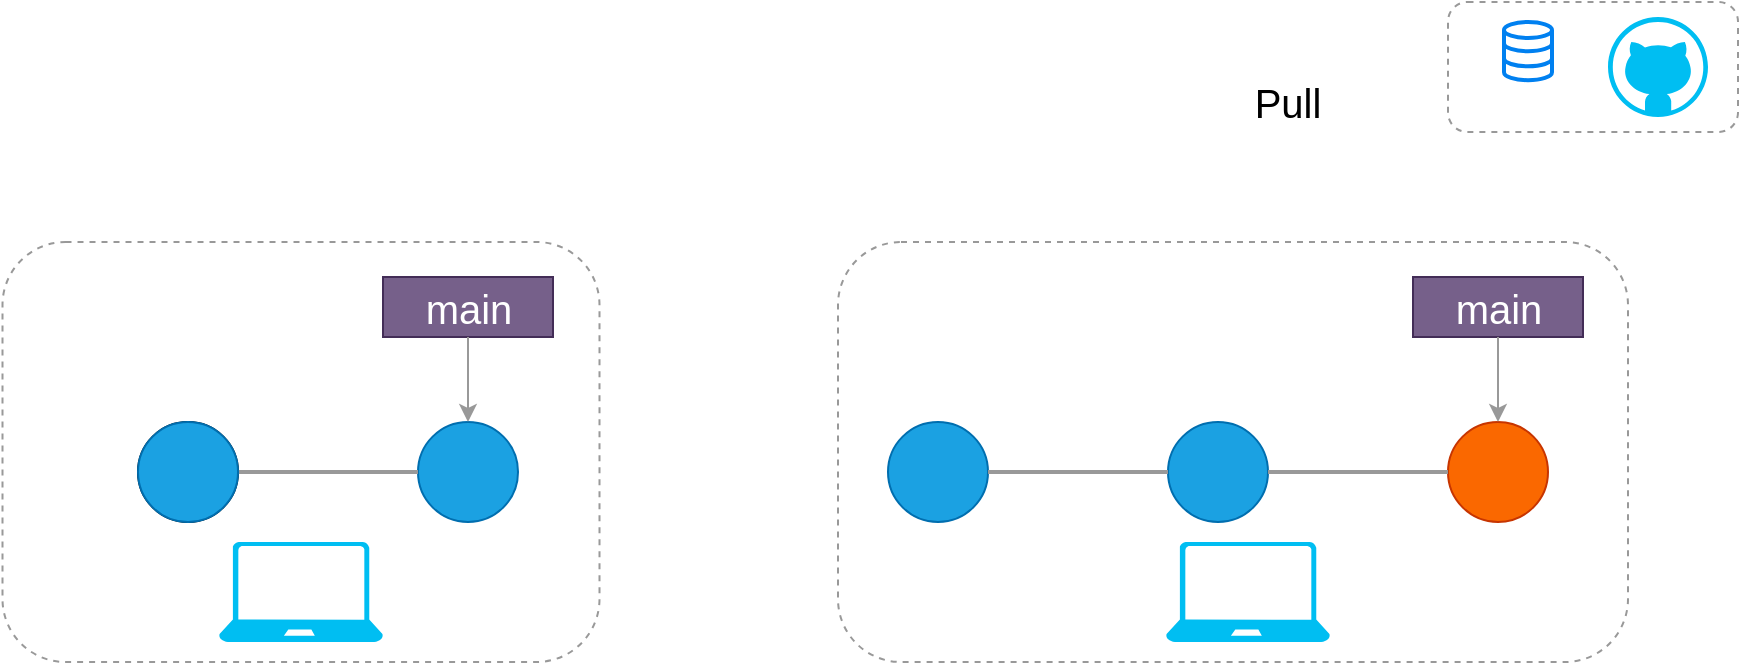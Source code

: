 <mxfile>
    <diagram id="IfLHUx48lMtrKZSRZWQj" name="Page-1">
        <mxGraphModel dx="939" dy="453" grid="1" gridSize="10" guides="1" tooltips="1" connect="1" arrows="1" fold="1" page="1" pageScale="1" pageWidth="850" pageHeight="1100" math="0" shadow="0">
            <root>
                <mxCell id="0"/>
                <mxCell id="1" parent="0"/>
                <mxCell id="5" value="" style="ellipse;whiteSpace=wrap;html=1;aspect=fixed;fillColor=#1ba1e2;fontColor=#ffffff;strokeColor=#006EAF;" parent="1" vertex="1">
                    <mxGeometry x="445" y="360" width="50" height="50" as="geometry"/>
                </mxCell>
                <mxCell id="6" value="" style="ellipse;whiteSpace=wrap;html=1;aspect=fixed;fillColor=#1ba1e2;fontColor=#ffffff;strokeColor=#006EAF;" parent="1" vertex="1">
                    <mxGeometry x="585" y="360" width="50" height="50" as="geometry"/>
                </mxCell>
                <mxCell id="7" value="" style="ellipse;whiteSpace=wrap;html=1;aspect=fixed;fontColor=#000000;strokeColor=#C73500;fillColor=#fa6800;" parent="1" vertex="1">
                    <mxGeometry x="725" y="360" width="50" height="50" as="geometry"/>
                </mxCell>
                <mxCell id="8" value="" style="endArrow=none;html=1;entryX=0;entryY=0.5;entryDx=0;entryDy=0;exitX=1;exitY=0.5;exitDx=0;exitDy=0;strokeColor=#999999;strokeWidth=2;" parent="1" source="5" target="6" edge="1">
                    <mxGeometry width="50" height="50" relative="1" as="geometry">
                        <mxPoint x="405" y="490" as="sourcePoint"/>
                        <mxPoint x="455" y="440" as="targetPoint"/>
                    </mxGeometry>
                </mxCell>
                <mxCell id="9" value="" style="endArrow=none;html=1;entryX=0;entryY=0.5;entryDx=0;entryDy=0;exitX=1;exitY=0.5;exitDx=0;exitDy=0;strokeColor=#999999;strokeWidth=2;" parent="1" source="6" target="7" edge="1">
                    <mxGeometry width="50" height="50" relative="1" as="geometry">
                        <mxPoint x="405" y="490" as="sourcePoint"/>
                        <mxPoint x="455" y="440" as="targetPoint"/>
                    </mxGeometry>
                </mxCell>
                <mxCell id="10" value="" style="ellipse;whiteSpace=wrap;html=1;aspect=fixed;fillColor=#647687;fontColor=#ffffff;strokeColor=#000000;" parent="1" vertex="1">
                    <mxGeometry x="70" y="360" width="50" height="50" as="geometry"/>
                </mxCell>
                <mxCell id="11" value="" style="ellipse;whiteSpace=wrap;html=1;aspect=fixed;fillColor=#1ba1e2;fontColor=#ffffff;strokeColor=#006EAF;" parent="1" vertex="1">
                    <mxGeometry x="210" y="360" width="50" height="50" as="geometry"/>
                </mxCell>
                <mxCell id="12" value="" style="endArrow=none;html=1;entryX=0;entryY=0.5;entryDx=0;entryDy=0;exitX=1;exitY=0.5;exitDx=0;exitDy=0;strokeColor=#999999;strokeWidth=2;" parent="1" source="10" target="11" edge="1">
                    <mxGeometry width="50" height="50" relative="1" as="geometry">
                        <mxPoint x="30" y="490" as="sourcePoint"/>
                        <mxPoint x="80" y="440" as="targetPoint"/>
                    </mxGeometry>
                </mxCell>
                <mxCell id="14" value="HEAD" style="rounded=0;whiteSpace=wrap;html=1;fontSize=20;fillColor=none;strokeColor=#FFFFFF;fontColor=#FFFFFF;" parent="1" vertex="1">
                    <mxGeometry x="20" y="280" width="80" height="45" as="geometry"/>
                </mxCell>
                <mxCell id="15" value="" style="shape=flexArrow;endArrow=classic;html=1;fontSize=20;labelBackgroundColor=none;fontColor=#FFFFFF;strokeColor=#FFFFFF;" parent="1" edge="1">
                    <mxGeometry width="50" height="50" relative="1" as="geometry">
                        <mxPoint x="120" y="302" as="sourcePoint"/>
                        <mxPoint x="180" y="302" as="targetPoint"/>
                    </mxGeometry>
                </mxCell>
                <mxCell id="16" value="main" style="rounded=1;whiteSpace=wrap;html=1;fillColor=#76608a;strokeColor=#432D57;fontColor=#ffffff;fontSize=20;arcSize=0;" parent="1" vertex="1">
                    <mxGeometry x="192.5" y="287.5" width="85" height="30" as="geometry"/>
                </mxCell>
                <mxCell id="17" value="" style="endArrow=classic;html=1;fontSize=20;exitX=0.5;exitY=1;exitDx=0;exitDy=0;entryX=0.5;entryY=0;entryDx=0;entryDy=0;strokeColor=#999999;" parent="1" source="16" edge="1">
                    <mxGeometry width="50" height="50" relative="1" as="geometry">
                        <mxPoint x="200" y="350" as="sourcePoint"/>
                        <mxPoint x="235" y="360" as="targetPoint"/>
                    </mxGeometry>
                </mxCell>
                <mxCell id="19" value="" style="verticalLabelPosition=bottom;html=1;verticalAlign=top;align=center;strokeColor=none;fillColor=#00BEF2;shape=mxgraph.azure.laptop;pointerEvents=1;fontSize=15;" parent="1" vertex="1">
                    <mxGeometry x="110.5" y="420" width="82" height="50" as="geometry"/>
                </mxCell>
                <mxCell id="21" value="" style="verticalLabelPosition=bottom;html=1;verticalAlign=top;align=center;strokeColor=none;fillColor=#00BEF2;shape=mxgraph.azure.laptop;pointerEvents=1;fontSize=15;" parent="1" vertex="1">
                    <mxGeometry x="584" y="420" width="82" height="50" as="geometry"/>
                </mxCell>
                <mxCell id="28" value="HEAD" style="rounded=0;whiteSpace=wrap;html=1;fontSize=20;fillColor=none;fontColor=#FFFFFF;strokeColor=#FFFFFF;" parent="1" vertex="1">
                    <mxGeometry x="535" y="280" width="80" height="45" as="geometry"/>
                </mxCell>
                <mxCell id="29" value="" style="shape=flexArrow;endArrow=classic;html=1;fontSize=20;strokeColor=#FFFFFF;" parent="1" edge="1">
                    <mxGeometry width="50" height="50" relative="1" as="geometry">
                        <mxPoint x="635" y="302" as="sourcePoint"/>
                        <mxPoint x="695" y="302" as="targetPoint"/>
                    </mxGeometry>
                </mxCell>
                <mxCell id="30" value="main" style="rounded=1;whiteSpace=wrap;html=1;fillColor=#76608a;strokeColor=#432D57;fontColor=#ffffff;fontSize=20;arcSize=0;" parent="1" vertex="1">
                    <mxGeometry x="707.5" y="287.5" width="85" height="30" as="geometry"/>
                </mxCell>
                <mxCell id="31" value="" style="endArrow=classic;html=1;fontSize=20;exitX=0.5;exitY=1;exitDx=0;exitDy=0;entryX=0.5;entryY=0;entryDx=0;entryDy=0;strokeColor=#999999;" parent="1" source="30" edge="1">
                    <mxGeometry width="50" height="50" relative="1" as="geometry">
                        <mxPoint x="715" y="350" as="sourcePoint"/>
                        <mxPoint x="750" y="360" as="targetPoint"/>
                    </mxGeometry>
                </mxCell>
                <mxCell id="33" value="" style="rounded=1;whiteSpace=wrap;html=1;fontSize=16;strokeColor=#999999;dashed=1;fillColor=none;" parent="1" vertex="1">
                    <mxGeometry x="725" y="150" width="145" height="65" as="geometry"/>
                </mxCell>
                <mxCell id="34" value=".git" style="html=1;verticalLabelPosition=bottom;align=center;labelBackgroundColor=none;verticalAlign=top;strokeWidth=2;strokeColor=#0080F0;shadow=0;dashed=0;shape=mxgraph.ios7.icons.data;fillColor=none;fontColor=#FFFFFF;" parent="1" vertex="1">
                    <mxGeometry x="753" y="160.0" width="24" height="29.1" as="geometry"/>
                </mxCell>
                <mxCell id="36" value="" style="shape=flexArrow;endArrow=classic;html=1;strokeColor=#FFFFFF;strokeWidth=2;" parent="1" edge="1">
                    <mxGeometry width="50" height="50" relative="1" as="geometry">
                        <mxPoint x="710" y="190" as="sourcePoint"/>
                        <mxPoint x="650" y="249.9" as="targetPoint"/>
                    </mxGeometry>
                </mxCell>
                <mxCell id="37" value="Pull" style="text;html=1;strokeColor=none;fillColor=none;align=center;verticalAlign=middle;whiteSpace=wrap;rounded=0;fontSize=20;" parent="1" vertex="1">
                    <mxGeometry x="610" y="180" width="70" height="40" as="geometry"/>
                </mxCell>
                <mxCell id="38" value="" style="shape=flexArrow;endArrow=classic;html=1;endWidth=36;endSize=11.59;width=46;strokeWidth=2;strokeColor=#FFFFFF;" parent="1" edge="1">
                    <mxGeometry width="50" height="50" relative="1" as="geometry">
                        <mxPoint x="340" y="374.5" as="sourcePoint"/>
                        <mxPoint x="400" y="374.5" as="targetPoint"/>
                    </mxGeometry>
                </mxCell>
                <mxCell id="41" value="" style="rounded=1;whiteSpace=wrap;html=1;fontSize=16;strokeColor=#999999;dashed=1;fillColor=none;" parent="1" vertex="1">
                    <mxGeometry x="2.25" y="270" width="298.5" height="210" as="geometry"/>
                </mxCell>
                <mxCell id="43" style="edgeStyle=orthogonalEdgeStyle;rounded=0;orthogonalLoop=1;jettySize=auto;html=1;exitX=0.5;exitY=1;exitDx=0;exitDy=0;fontColor=#FFFFFF;strokeColor=#FFFFFF;strokeWidth=2;" parent="1" edge="1">
                    <mxGeometry relative="1" as="geometry">
                        <mxPoint x="607.5" y="350.0" as="sourcePoint"/>
                        <mxPoint x="607.5" y="350.0" as="targetPoint"/>
                    </mxGeometry>
                </mxCell>
                <mxCell id="45" value="" style="rounded=1;whiteSpace=wrap;html=1;fontSize=16;strokeColor=#999999;dashed=1;fillColor=none;" vertex="1" parent="1">
                    <mxGeometry x="420" y="270" width="395" height="210" as="geometry"/>
                </mxCell>
                <mxCell id="46" value="" style="ellipse;whiteSpace=wrap;html=1;aspect=fixed;fillColor=#1ba1e2;fontColor=#ffffff;strokeColor=#006EAF;" vertex="1" parent="1">
                    <mxGeometry x="70" y="360" width="50" height="50" as="geometry"/>
                </mxCell>
                <mxCell id="47" value="" style="verticalLabelPosition=bottom;html=1;verticalAlign=top;align=center;strokeColor=none;fillColor=#00BEF2;shape=mxgraph.azure.github_code;pointerEvents=1;fontColor=#FFFFFF;" vertex="1" parent="1">
                    <mxGeometry x="805" y="157.5" width="50" height="50" as="geometry"/>
                </mxCell>
            </root>
        </mxGraphModel>
    </diagram>
</mxfile>
